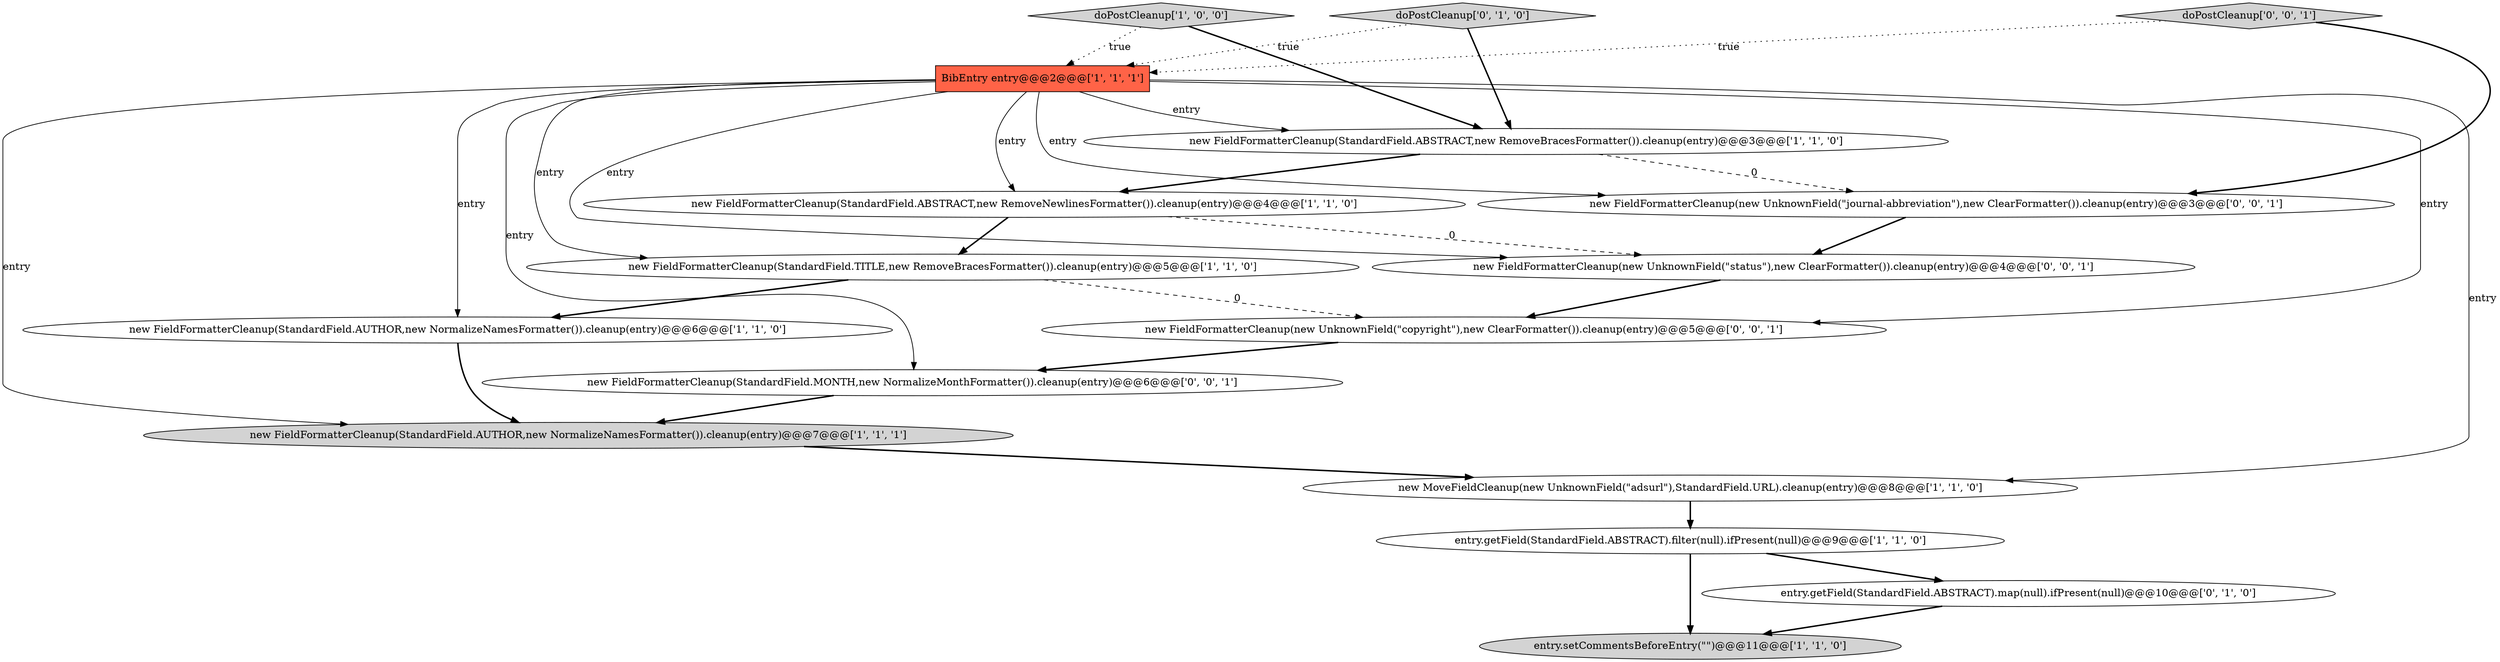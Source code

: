 digraph {
2 [style = filled, label = "BibEntry entry@@@2@@@['1', '1', '1']", fillcolor = tomato, shape = box image = "AAA0AAABBB1BBB"];
6 [style = filled, label = "new FieldFormatterCleanup(StandardField.TITLE,new RemoveBracesFormatter()).cleanup(entry)@@@5@@@['1', '1', '0']", fillcolor = white, shape = ellipse image = "AAA0AAABBB1BBB"];
7 [style = filled, label = "new MoveFieldCleanup(new UnknownField(\"adsurl\"),StandardField.URL).cleanup(entry)@@@8@@@['1', '1', '0']", fillcolor = white, shape = ellipse image = "AAA0AAABBB1BBB"];
1 [style = filled, label = "entry.getField(StandardField.ABSTRACT).filter(null).ifPresent(null)@@@9@@@['1', '1', '0']", fillcolor = white, shape = ellipse image = "AAA0AAABBB1BBB"];
0 [style = filled, label = "new FieldFormatterCleanup(StandardField.AUTHOR,new NormalizeNamesFormatter()).cleanup(entry)@@@7@@@['1', '1', '1']", fillcolor = lightgray, shape = ellipse image = "AAA0AAABBB1BBB"];
13 [style = filled, label = "doPostCleanup['0', '0', '1']", fillcolor = lightgray, shape = diamond image = "AAA0AAABBB3BBB"];
8 [style = filled, label = "doPostCleanup['1', '0', '0']", fillcolor = lightgray, shape = diamond image = "AAA0AAABBB1BBB"];
11 [style = filled, label = "doPostCleanup['0', '1', '0']", fillcolor = lightgray, shape = diamond image = "AAA0AAABBB2BBB"];
14 [style = filled, label = "new FieldFormatterCleanup(new UnknownField(\"copyright\"),new ClearFormatter()).cleanup(entry)@@@5@@@['0', '0', '1']", fillcolor = white, shape = ellipse image = "AAA0AAABBB3BBB"];
15 [style = filled, label = "new FieldFormatterCleanup(new UnknownField(\"status\"),new ClearFormatter()).cleanup(entry)@@@4@@@['0', '0', '1']", fillcolor = white, shape = ellipse image = "AAA0AAABBB3BBB"];
10 [style = filled, label = "entry.getField(StandardField.ABSTRACT).map(null).ifPresent(null)@@@10@@@['0', '1', '0']", fillcolor = white, shape = ellipse image = "AAA1AAABBB2BBB"];
4 [style = filled, label = "entry.setCommentsBeforeEntry(\"\")@@@11@@@['1', '1', '0']", fillcolor = lightgray, shape = ellipse image = "AAA0AAABBB1BBB"];
5 [style = filled, label = "new FieldFormatterCleanup(StandardField.ABSTRACT,new RemoveBracesFormatter()).cleanup(entry)@@@3@@@['1', '1', '0']", fillcolor = white, shape = ellipse image = "AAA0AAABBB1BBB"];
12 [style = filled, label = "new FieldFormatterCleanup(StandardField.MONTH,new NormalizeMonthFormatter()).cleanup(entry)@@@6@@@['0', '0', '1']", fillcolor = white, shape = ellipse image = "AAA0AAABBB3BBB"];
3 [style = filled, label = "new FieldFormatterCleanup(StandardField.ABSTRACT,new RemoveNewlinesFormatter()).cleanup(entry)@@@4@@@['1', '1', '0']", fillcolor = white, shape = ellipse image = "AAA0AAABBB1BBB"];
9 [style = filled, label = "new FieldFormatterCleanup(StandardField.AUTHOR,new NormalizeNamesFormatter()).cleanup(entry)@@@6@@@['1', '1', '0']", fillcolor = white, shape = ellipse image = "AAA0AAABBB1BBB"];
16 [style = filled, label = "new FieldFormatterCleanup(new UnknownField(\"journal-abbreviation\"),new ClearFormatter()).cleanup(entry)@@@3@@@['0', '0', '1']", fillcolor = white, shape = ellipse image = "AAA0AAABBB3BBB"];
12->0 [style = bold, label=""];
5->16 [style = dashed, label="0"];
11->2 [style = dotted, label="true"];
2->12 [style = solid, label="entry"];
8->5 [style = bold, label=""];
1->10 [style = bold, label=""];
2->9 [style = solid, label="entry"];
0->7 [style = bold, label=""];
2->16 [style = solid, label="entry"];
6->14 [style = dashed, label="0"];
16->15 [style = bold, label=""];
14->12 [style = bold, label=""];
2->7 [style = solid, label="entry"];
2->14 [style = solid, label="entry"];
9->0 [style = bold, label=""];
8->2 [style = dotted, label="true"];
2->3 [style = solid, label="entry"];
2->6 [style = solid, label="entry"];
3->6 [style = bold, label=""];
6->9 [style = bold, label=""];
13->2 [style = dotted, label="true"];
15->14 [style = bold, label=""];
10->4 [style = bold, label=""];
13->16 [style = bold, label=""];
2->0 [style = solid, label="entry"];
2->5 [style = solid, label="entry"];
3->15 [style = dashed, label="0"];
1->4 [style = bold, label=""];
5->3 [style = bold, label=""];
7->1 [style = bold, label=""];
2->15 [style = solid, label="entry"];
11->5 [style = bold, label=""];
}
